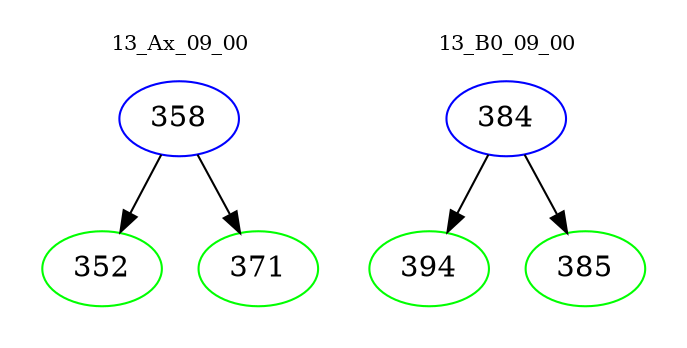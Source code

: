 digraph{
subgraph cluster_0 {
color = white
label = "13_Ax_09_00";
fontsize=10;
T0_358 [label="358", color="blue"]
T0_358 -> T0_352 [color="black"]
T0_352 [label="352", color="green"]
T0_358 -> T0_371 [color="black"]
T0_371 [label="371", color="green"]
}
subgraph cluster_1 {
color = white
label = "13_B0_09_00";
fontsize=10;
T1_384 [label="384", color="blue"]
T1_384 -> T1_394 [color="black"]
T1_394 [label="394", color="green"]
T1_384 -> T1_385 [color="black"]
T1_385 [label="385", color="green"]
}
}
